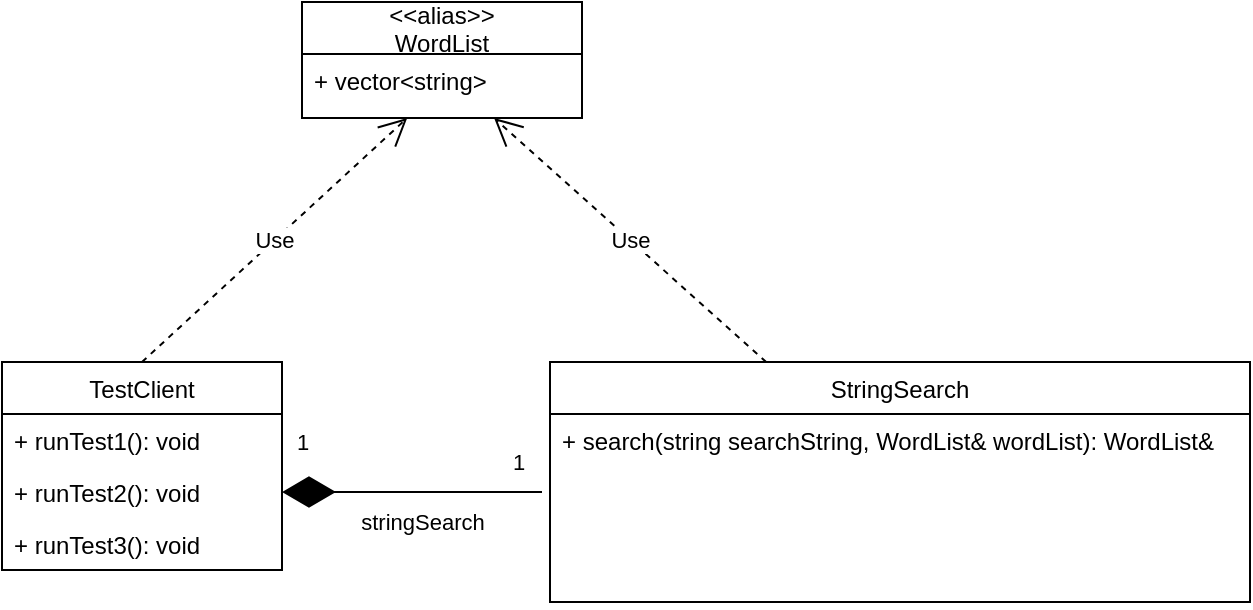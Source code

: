 <mxfile version="16.5.1" type="device"><diagram id="epFh7n5MvZS-xeMYnTk0" name="Architecture"><mxGraphModel dx="1102" dy="865" grid="1" gridSize="10" guides="1" tooltips="1" connect="1" arrows="1" fold="1" page="1" pageScale="1" pageWidth="827" pageHeight="1169" math="0" shadow="0"><root><mxCell id="0"/><mxCell id="1" parent="0"/><mxCell id="WeEuOxRYpxFjNG5QU7Rt-1" value="StringSearch" style="swimlane;fontStyle=0;childLayout=stackLayout;horizontal=1;startSize=26;fillColor=none;horizontalStack=0;resizeParent=1;resizeParentMax=0;resizeLast=0;collapsible=1;marginBottom=0;" vertex="1" parent="1"><mxGeometry x="414" y="360" width="350" height="120" as="geometry"/></mxCell><mxCell id="WeEuOxRYpxFjNG5QU7Rt-2" value="+ search(string searchString, WordList&amp; wordList): WordList&amp; &#10;" style="text;strokeColor=none;fillColor=none;align=left;verticalAlign=top;spacingLeft=4;spacingRight=4;overflow=hidden;rotatable=0;points=[[0,0.5],[1,0.5]];portConstraint=eastwest;" vertex="1" parent="WeEuOxRYpxFjNG5QU7Rt-1"><mxGeometry y="26" width="350" height="94" as="geometry"/></mxCell><mxCell id="WeEuOxRYpxFjNG5QU7Rt-5" value="TestClient" style="swimlane;fontStyle=0;childLayout=stackLayout;horizontal=1;startSize=26;fillColor=none;horizontalStack=0;resizeParent=1;resizeParentMax=0;resizeLast=0;collapsible=1;marginBottom=0;" vertex="1" parent="1"><mxGeometry x="140" y="360" width="140" height="104" as="geometry"/></mxCell><mxCell id="WeEuOxRYpxFjNG5QU7Rt-6" value="+ runTest1(): void" style="text;strokeColor=none;fillColor=none;align=left;verticalAlign=top;spacingLeft=4;spacingRight=4;overflow=hidden;rotatable=0;points=[[0,0.5],[1,0.5]];portConstraint=eastwest;" vertex="1" parent="WeEuOxRYpxFjNG5QU7Rt-5"><mxGeometry y="26" width="140" height="26" as="geometry"/></mxCell><mxCell id="WeEuOxRYpxFjNG5QU7Rt-7" value="+ runTest2(): void" style="text;strokeColor=none;fillColor=none;align=left;verticalAlign=top;spacingLeft=4;spacingRight=4;overflow=hidden;rotatable=0;points=[[0,0.5],[1,0.5]];portConstraint=eastwest;" vertex="1" parent="WeEuOxRYpxFjNG5QU7Rt-5"><mxGeometry y="52" width="140" height="26" as="geometry"/></mxCell><mxCell id="WeEuOxRYpxFjNG5QU7Rt-8" value="+ runTest3(): void" style="text;strokeColor=none;fillColor=none;align=left;verticalAlign=top;spacingLeft=4;spacingRight=4;overflow=hidden;rotatable=0;points=[[0,0.5],[1,0.5]];portConstraint=eastwest;" vertex="1" parent="WeEuOxRYpxFjNG5QU7Rt-5"><mxGeometry y="78" width="140" height="26" as="geometry"/></mxCell><mxCell id="WeEuOxRYpxFjNG5QU7Rt-9" value="&lt;&lt;alias&gt;&gt;&#10;WordList" style="swimlane;fontStyle=0;childLayout=stackLayout;horizontal=1;startSize=26;fillColor=none;horizontalStack=0;resizeParent=1;resizeParentMax=0;resizeLast=0;collapsible=1;marginBottom=0;" vertex="1" parent="1"><mxGeometry x="290" y="180" width="140" height="58" as="geometry"/></mxCell><mxCell id="WeEuOxRYpxFjNG5QU7Rt-10" value="+ vector&lt;string&gt;" style="text;strokeColor=none;fillColor=none;align=left;verticalAlign=top;spacingLeft=4;spacingRight=4;overflow=hidden;rotatable=0;points=[[0,0.5],[1,0.5]];portConstraint=eastwest;" vertex="1" parent="WeEuOxRYpxFjNG5QU7Rt-9"><mxGeometry y="26" width="140" height="32" as="geometry"/></mxCell><mxCell id="WeEuOxRYpxFjNG5QU7Rt-13" value="Use" style="endArrow=open;endSize=12;dashed=1;html=1;rounded=0;exitX=0.5;exitY=0;exitDx=0;exitDy=0;" edge="1" parent="1" source="WeEuOxRYpxFjNG5QU7Rt-5" target="WeEuOxRYpxFjNG5QU7Rt-10"><mxGeometry width="160" relative="1" as="geometry"><mxPoint x="80" y="370" as="sourcePoint"/><mxPoint x="240" y="370" as="targetPoint"/></mxGeometry></mxCell><mxCell id="WeEuOxRYpxFjNG5QU7Rt-14" value="Use" style="endArrow=open;endSize=12;dashed=1;html=1;rounded=0;entryX=0.686;entryY=1;entryDx=0;entryDy=0;entryPerimeter=0;" edge="1" parent="1" source="WeEuOxRYpxFjNG5QU7Rt-1" target="WeEuOxRYpxFjNG5QU7Rt-10"><mxGeometry width="160" relative="1" as="geometry"><mxPoint x="230" y="470" as="sourcePoint"/><mxPoint x="311.91" y="308" as="targetPoint"/></mxGeometry></mxCell><mxCell id="WeEuOxRYpxFjNG5QU7Rt-15" value="stringSearch" style="endArrow=diamondThin;endFill=1;endSize=24;html=1;rounded=0;entryX=1;entryY=0.5;entryDx=0;entryDy=0;" edge="1" parent="1" target="WeEuOxRYpxFjNG5QU7Rt-7"><mxGeometry x="-0.077" y="15" width="160" relative="1" as="geometry"><mxPoint x="410" y="425" as="sourcePoint"/><mxPoint x="410" y="580" as="targetPoint"/><mxPoint as="offset"/></mxGeometry></mxCell><mxCell id="WeEuOxRYpxFjNG5QU7Rt-16" value="1" style="edgeLabel;html=1;align=center;verticalAlign=middle;resizable=0;points=[];" vertex="1" connectable="0" parent="WeEuOxRYpxFjNG5QU7Rt-15"><mxGeometry x="0.819" y="-4" relative="1" as="geometry"><mxPoint x="-2" y="-21" as="offset"/></mxGeometry></mxCell><mxCell id="WeEuOxRYpxFjNG5QU7Rt-17" value="1" style="edgeLabel;html=1;align=center;verticalAlign=middle;resizable=0;points=[];" vertex="1" connectable="0" parent="WeEuOxRYpxFjNG5QU7Rt-15"><mxGeometry x="-0.815" relative="1" as="geometry"><mxPoint y="-15" as="offset"/></mxGeometry></mxCell></root></mxGraphModel></diagram></mxfile>